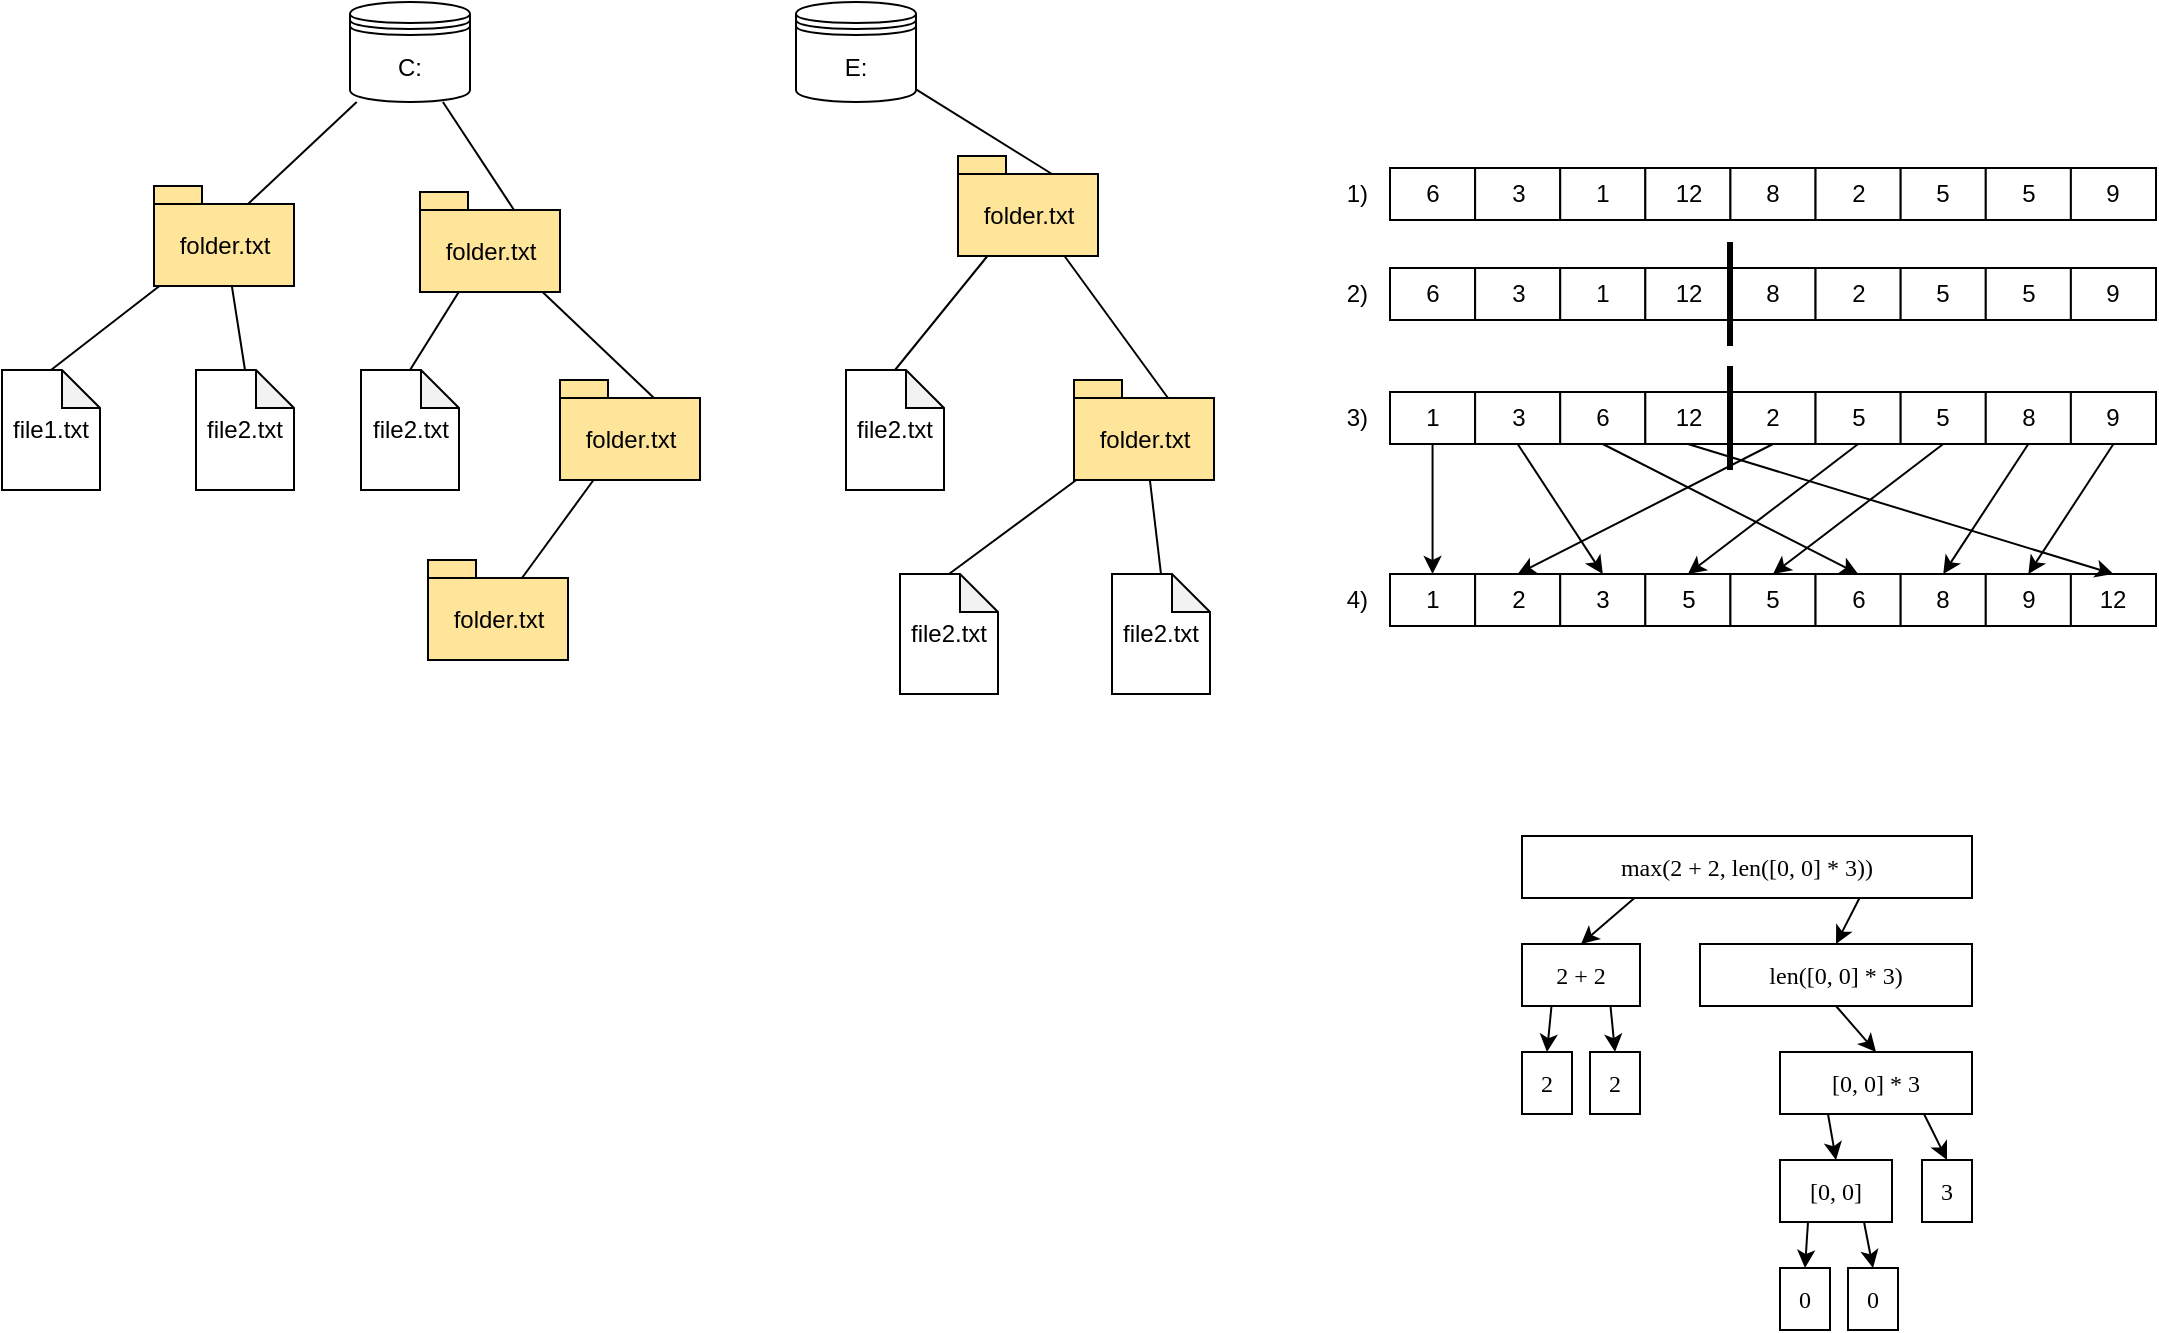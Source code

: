 <mxfile version="20.3.0" type="device"><diagram id="Kqp-wbyurNvhqNQ2ZwuA" name="Page-1"><mxGraphModel dx="496" dy="293" grid="0" gridSize="10" guides="1" tooltips="1" connect="1" arrows="1" fold="1" page="1" pageScale="1" pageWidth="1654" pageHeight="1169" math="0" shadow="0"><root><mxCell id="0"/><mxCell id="1" parent="0"/><mxCell id="avd5cv-5tq_weqtOihGV-2" value="C:" style="shape=datastore;whiteSpace=wrap;html=1;" parent="1" vertex="1"><mxGeometry x="307" y="150" width="60" height="50" as="geometry"/></mxCell><mxCell id="avd5cv-5tq_weqtOihGV-4" value="" style="endArrow=none;html=1;rounded=0;exitX=0;exitY=0;exitDx=47;exitDy=9;exitPerimeter=0;" parent="1" source="avd5cv-5tq_weqtOihGV-8" target="avd5cv-5tq_weqtOihGV-2" edge="1"><mxGeometry width="50" height="50" relative="1" as="geometry"><mxPoint x="236.0" y="263.233" as="sourcePoint"/><mxPoint x="410" y="290" as="targetPoint"/></mxGeometry></mxCell><mxCell id="avd5cv-5tq_weqtOihGV-5" value="E:" style="shape=datastore;whiteSpace=wrap;html=1;" parent="1" vertex="1"><mxGeometry x="530" y="150" width="60" height="50" as="geometry"/></mxCell><mxCell id="avd5cv-5tq_weqtOihGV-6" value="file1.txt" style="shape=note;whiteSpace=wrap;html=1;backgroundOutline=1;darkOpacity=0.05;size=19;" parent="1" vertex="1"><mxGeometry x="133" y="334" width="49" height="60" as="geometry"/></mxCell><mxCell id="avd5cv-5tq_weqtOihGV-7" value="" style="endArrow=none;html=1;rounded=0;entryX=0.5;entryY=0;entryDx=0;entryDy=0;entryPerimeter=0;" parent="1" source="avd5cv-5tq_weqtOihGV-8" target="avd5cv-5tq_weqtOihGV-6" edge="1"><mxGeometry width="50" height="50" relative="1" as="geometry"><mxPoint x="227.016" y="326" as="sourcePoint"/><mxPoint x="330" y="208.219" as="targetPoint"/></mxGeometry></mxCell><mxCell id="avd5cv-5tq_weqtOihGV-8" value="&lt;span style=&quot;font-weight: 400;&quot;&gt;folder.txt&lt;/span&gt;" style="shape=folder;fontStyle=1;spacingTop=10;tabWidth=24;tabHeight=9;tabPosition=left;html=1;fillColor=#FFE599;labelBackgroundColor=none;" parent="1" vertex="1"><mxGeometry x="209" y="242" width="70" height="50" as="geometry"/></mxCell><mxCell id="avd5cv-5tq_weqtOihGV-9" value="file2.txt" style="shape=note;whiteSpace=wrap;html=1;backgroundOutline=1;darkOpacity=0.05;size=19;" parent="1" vertex="1"><mxGeometry x="230" y="334" width="49" height="60" as="geometry"/></mxCell><mxCell id="avd5cv-5tq_weqtOihGV-10" value="" style="endArrow=none;html=1;rounded=0;entryX=0.5;entryY=0;entryDx=0;entryDy=0;entryPerimeter=0;" parent="1" source="avd5cv-5tq_weqtOihGV-8" target="avd5cv-5tq_weqtOihGV-9" edge="1"><mxGeometry width="50" height="50" relative="1" as="geometry"><mxPoint x="365.207" y="353.0" as="sourcePoint"/><mxPoint x="228" y="336" as="targetPoint"/></mxGeometry></mxCell><mxCell id="9w0uBHiccrknoIlohlko-1" value="&lt;span style=&quot;font-weight: 400;&quot;&gt;folder.txt&lt;/span&gt;" style="shape=folder;fontStyle=1;spacingTop=10;tabWidth=24;tabHeight=9;tabPosition=left;html=1;fillColor=#FFE599;labelBackgroundColor=none;" parent="1" vertex="1"><mxGeometry x="412" y="339" width="70" height="50" as="geometry"/></mxCell><mxCell id="9w0uBHiccrknoIlohlko-2" value="&lt;span style=&quot;font-weight: 400;&quot;&gt;folder.txt&lt;/span&gt;" style="shape=folder;fontStyle=1;spacingTop=10;tabWidth=24;tabHeight=9;tabPosition=left;html=1;fillColor=#FFE599;labelBackgroundColor=none;" parent="1" vertex="1"><mxGeometry x="342" y="245" width="70" height="50" as="geometry"/></mxCell><mxCell id="9w0uBHiccrknoIlohlko-3" value="&lt;span style=&quot;font-weight: 400;&quot;&gt;folder.txt&lt;/span&gt;" style="shape=folder;fontStyle=1;spacingTop=10;tabWidth=24;tabHeight=9;tabPosition=left;html=1;fillColor=#FFE599;labelBackgroundColor=none;" parent="1" vertex="1"><mxGeometry x="669" y="339" width="70" height="50" as="geometry"/></mxCell><mxCell id="9w0uBHiccrknoIlohlko-4" value="&lt;span style=&quot;font-weight: 400;&quot;&gt;folder.txt&lt;/span&gt;" style="shape=folder;fontStyle=1;spacingTop=10;tabWidth=24;tabHeight=9;tabPosition=left;html=1;fillColor=#FFE599;labelBackgroundColor=none;" parent="1" vertex="1"><mxGeometry x="346" y="429" width="70" height="50" as="geometry"/></mxCell><mxCell id="9w0uBHiccrknoIlohlko-5" value="&lt;span style=&quot;font-weight: 400;&quot;&gt;folder.txt&lt;/span&gt;" style="shape=folder;fontStyle=1;spacingTop=10;tabWidth=24;tabHeight=9;tabPosition=left;html=1;fillColor=#FFE599;labelBackgroundColor=none;" parent="1" vertex="1"><mxGeometry x="611" y="227" width="70" height="50" as="geometry"/></mxCell><mxCell id="9w0uBHiccrknoIlohlko-6" value="file2.txt" style="shape=note;whiteSpace=wrap;html=1;backgroundOutline=1;darkOpacity=0.05;size=19;" parent="1" vertex="1"><mxGeometry x="312.5" y="334" width="49" height="60" as="geometry"/></mxCell><mxCell id="9w0uBHiccrknoIlohlko-7" value="file2.txt" style="shape=note;whiteSpace=wrap;html=1;backgroundOutline=1;darkOpacity=0.05;size=19;" parent="1" vertex="1"><mxGeometry x="555" y="334" width="49" height="60" as="geometry"/></mxCell><mxCell id="9w0uBHiccrknoIlohlko-8" value="file2.txt" style="shape=note;whiteSpace=wrap;html=1;backgroundOutline=1;darkOpacity=0.05;size=19;" parent="1" vertex="1"><mxGeometry x="582" y="436" width="49" height="60" as="geometry"/></mxCell><mxCell id="9w0uBHiccrknoIlohlko-9" value="file2.txt" style="shape=note;whiteSpace=wrap;html=1;backgroundOutline=1;darkOpacity=0.05;size=19;" parent="1" vertex="1"><mxGeometry x="688" y="436" width="49" height="60" as="geometry"/></mxCell><mxCell id="9w0uBHiccrknoIlohlko-10" value="" style="endArrow=none;html=1;rounded=0;entryX=0.5;entryY=0;entryDx=0;entryDy=0;entryPerimeter=0;" parent="1" source="9w0uBHiccrknoIlohlko-2" target="9w0uBHiccrknoIlohlko-6" edge="1"><mxGeometry width="50" height="50" relative="1" as="geometry"><mxPoint x="262.449" y="301" as="sourcePoint"/><mxPoint x="254" y="404" as="targetPoint"/></mxGeometry></mxCell><mxCell id="9w0uBHiccrknoIlohlko-11" value="" style="endArrow=none;html=1;rounded=0;exitX=0;exitY=0;exitDx=47;exitDy=9;exitPerimeter=0;" parent="1" source="9w0uBHiccrknoIlohlko-2" target="avd5cv-5tq_weqtOihGV-2" edge="1"><mxGeometry width="50" height="50" relative="1" as="geometry"><mxPoint x="276.5" y="260" as="sourcePoint"/><mxPoint x="332.167" y="210" as="targetPoint"/></mxGeometry></mxCell><mxCell id="9w0uBHiccrknoIlohlko-12" value="" style="endArrow=none;html=1;rounded=0;exitX=0;exitY=0;exitDx=47;exitDy=9;exitPerimeter=0;" parent="1" source="9w0uBHiccrknoIlohlko-5" target="avd5cv-5tq_weqtOihGV-5" edge="1"><mxGeometry width="50" height="50" relative="1" as="geometry"><mxPoint x="659" y="241" as="sourcePoint"/><mxPoint x="363.456" y="210" as="targetPoint"/></mxGeometry></mxCell><mxCell id="9w0uBHiccrknoIlohlko-13" value="" style="endArrow=none;html=1;rounded=0;entryX=0.5;entryY=0;entryDx=0;entryDy=0;entryPerimeter=0;" parent="1" source="9w0uBHiccrknoIlohlko-5" target="9w0uBHiccrknoIlohlko-7" edge="1"><mxGeometry width="50" height="50" relative="1" as="geometry"><mxPoint x="645" y="274" as="sourcePoint"/><mxPoint x="600" y="203.673" as="targetPoint"/></mxGeometry></mxCell><mxCell id="9w0uBHiccrknoIlohlko-15" value="" style="endArrow=none;html=1;rounded=0;entryX=0;entryY=0;entryDx=47;entryDy=9;entryPerimeter=0;" parent="1" source="9w0uBHiccrknoIlohlko-2" target="9w0uBHiccrknoIlohlko-1" edge="1"><mxGeometry width="50" height="50" relative="1" as="geometry"><mxPoint x="400" y="290" as="sourcePoint"/><mxPoint x="365.5" y="355" as="targetPoint"/></mxGeometry></mxCell><mxCell id="9w0uBHiccrknoIlohlko-16" value="" style="endArrow=none;html=1;rounded=0;exitX=0;exitY=0;exitDx=47;exitDy=9;exitPerimeter=0;" parent="1" source="9w0uBHiccrknoIlohlko-4" target="9w0uBHiccrknoIlohlko-1" edge="1"><mxGeometry width="50" height="50" relative="1" as="geometry"><mxPoint x="435" y="499" as="sourcePoint"/><mxPoint x="487" y="380" as="targetPoint"/></mxGeometry></mxCell><mxCell id="9w0uBHiccrknoIlohlko-17" value="" style="endArrow=none;html=1;rounded=0;exitX=0.5;exitY=0;exitDx=0;exitDy=0;exitPerimeter=0;" parent="1" source="9w0uBHiccrknoIlohlko-8" target="9w0uBHiccrknoIlohlko-3" edge="1"><mxGeometry width="50" height="50" relative="1" as="geometry"><mxPoint x="428.0" y="510" as="sourcePoint"/><mxPoint x="464.693" y="421" as="targetPoint"/></mxGeometry></mxCell><mxCell id="9w0uBHiccrknoIlohlko-18" value="" style="endArrow=none;html=1;rounded=0;entryX=0;entryY=0;entryDx=47;entryDy=9;entryPerimeter=0;" parent="1" source="9w0uBHiccrknoIlohlko-5" target="9w0uBHiccrknoIlohlko-3" edge="1"><mxGeometry width="50" height="50" relative="1" as="geometry"><mxPoint x="645.387" y="287" as="sourcePoint"/><mxPoint x="633.5" y="315" as="targetPoint"/></mxGeometry></mxCell><mxCell id="9w0uBHiccrknoIlohlko-19" value="" style="endArrow=none;html=1;rounded=0;exitX=0.5;exitY=0;exitDx=0;exitDy=0;exitPerimeter=0;" parent="1" source="9w0uBHiccrknoIlohlko-9" target="9w0uBHiccrknoIlohlko-3" edge="1"><mxGeometry width="50" height="50" relative="1" as="geometry"><mxPoint x="824" y="445" as="sourcePoint"/><mxPoint x="752.723" y="429.0" as="targetPoint"/></mxGeometry></mxCell><mxCell id="mq0zGyY8o8RAVJUZPt5p-13" value="" style="group" vertex="1" connectable="0" parent="1"><mxGeometry x="827" y="233" width="383" height="26" as="geometry"/></mxCell><mxCell id="mq0zGyY8o8RAVJUZPt5p-4" value="6" style="rounded=0;whiteSpace=wrap;html=1;" vertex="1" parent="mq0zGyY8o8RAVJUZPt5p-13"><mxGeometry width="42.556" height="26" as="geometry"/></mxCell><mxCell id="mq0zGyY8o8RAVJUZPt5p-5" value="3" style="rounded=0;whiteSpace=wrap;html=1;" vertex="1" parent="mq0zGyY8o8RAVJUZPt5p-13"><mxGeometry x="42.556" width="42.556" height="26" as="geometry"/></mxCell><mxCell id="mq0zGyY8o8RAVJUZPt5p-6" value="1" style="rounded=0;whiteSpace=wrap;html=1;" vertex="1" parent="mq0zGyY8o8RAVJUZPt5p-13"><mxGeometry x="85.111" width="42.556" height="26" as="geometry"/></mxCell><mxCell id="mq0zGyY8o8RAVJUZPt5p-7" value="12" style="rounded=0;whiteSpace=wrap;html=1;" vertex="1" parent="mq0zGyY8o8RAVJUZPt5p-13"><mxGeometry x="127.667" width="42.556" height="26" as="geometry"/></mxCell><mxCell id="mq0zGyY8o8RAVJUZPt5p-8" value="8" style="rounded=0;whiteSpace=wrap;html=1;" vertex="1" parent="mq0zGyY8o8RAVJUZPt5p-13"><mxGeometry x="170.222" width="42.556" height="26" as="geometry"/></mxCell><mxCell id="mq0zGyY8o8RAVJUZPt5p-9" value="2" style="rounded=0;whiteSpace=wrap;html=1;" vertex="1" parent="mq0zGyY8o8RAVJUZPt5p-13"><mxGeometry x="212.778" width="42.556" height="26" as="geometry"/></mxCell><mxCell id="mq0zGyY8o8RAVJUZPt5p-10" value="5" style="rounded=0;whiteSpace=wrap;html=1;" vertex="1" parent="mq0zGyY8o8RAVJUZPt5p-13"><mxGeometry x="255.333" width="42.556" height="26" as="geometry"/></mxCell><mxCell id="mq0zGyY8o8RAVJUZPt5p-11" value="5" style="rounded=0;whiteSpace=wrap;html=1;" vertex="1" parent="mq0zGyY8o8RAVJUZPt5p-13"><mxGeometry x="297.889" width="42.556" height="26" as="geometry"/></mxCell><mxCell id="mq0zGyY8o8RAVJUZPt5p-12" value="9" style="rounded=0;whiteSpace=wrap;html=1;" vertex="1" parent="mq0zGyY8o8RAVJUZPt5p-13"><mxGeometry x="340.444" width="42.556" height="26" as="geometry"/></mxCell><mxCell id="mq0zGyY8o8RAVJUZPt5p-14" value="" style="group" vertex="1" connectable="0" parent="1"><mxGeometry x="827" y="283" width="383" height="26" as="geometry"/></mxCell><mxCell id="mq0zGyY8o8RAVJUZPt5p-15" value="6" style="rounded=0;whiteSpace=wrap;html=1;" vertex="1" parent="mq0zGyY8o8RAVJUZPt5p-14"><mxGeometry width="42.556" height="26" as="geometry"/></mxCell><mxCell id="mq0zGyY8o8RAVJUZPt5p-16" value="3" style="rounded=0;whiteSpace=wrap;html=1;" vertex="1" parent="mq0zGyY8o8RAVJUZPt5p-14"><mxGeometry x="42.556" width="42.556" height="26" as="geometry"/></mxCell><mxCell id="mq0zGyY8o8RAVJUZPt5p-17" value="1" style="rounded=0;whiteSpace=wrap;html=1;" vertex="1" parent="mq0zGyY8o8RAVJUZPt5p-14"><mxGeometry x="85.111" width="42.556" height="26" as="geometry"/></mxCell><mxCell id="mq0zGyY8o8RAVJUZPt5p-18" value="12" style="rounded=0;whiteSpace=wrap;html=1;" vertex="1" parent="mq0zGyY8o8RAVJUZPt5p-14"><mxGeometry x="127.667" width="42.556" height="26" as="geometry"/></mxCell><mxCell id="mq0zGyY8o8RAVJUZPt5p-19" value="8" style="rounded=0;whiteSpace=wrap;html=1;" vertex="1" parent="mq0zGyY8o8RAVJUZPt5p-14"><mxGeometry x="170.222" width="42.556" height="26" as="geometry"/></mxCell><mxCell id="mq0zGyY8o8RAVJUZPt5p-20" value="2" style="rounded=0;whiteSpace=wrap;html=1;" vertex="1" parent="mq0zGyY8o8RAVJUZPt5p-14"><mxGeometry x="212.778" width="42.556" height="26" as="geometry"/></mxCell><mxCell id="mq0zGyY8o8RAVJUZPt5p-21" value="5" style="rounded=0;whiteSpace=wrap;html=1;" vertex="1" parent="mq0zGyY8o8RAVJUZPt5p-14"><mxGeometry x="255.333" width="42.556" height="26" as="geometry"/></mxCell><mxCell id="mq0zGyY8o8RAVJUZPt5p-22" value="5" style="rounded=0;whiteSpace=wrap;html=1;" vertex="1" parent="mq0zGyY8o8RAVJUZPt5p-14"><mxGeometry x="297.889" width="42.556" height="26" as="geometry"/></mxCell><mxCell id="mq0zGyY8o8RAVJUZPt5p-23" value="9" style="rounded=0;whiteSpace=wrap;html=1;" vertex="1" parent="mq0zGyY8o8RAVJUZPt5p-14"><mxGeometry x="340.444" width="42.556" height="26" as="geometry"/></mxCell><mxCell id="mq0zGyY8o8RAVJUZPt5p-44" value="" style="endArrow=none;html=1;rounded=0;strokeColor=default;strokeWidth=3;" edge="1" parent="1"><mxGeometry width="50" height="50" relative="1" as="geometry"><mxPoint x="997" y="322" as="sourcePoint"/><mxPoint x="997" y="270" as="targetPoint"/></mxGeometry></mxCell><mxCell id="mq0zGyY8o8RAVJUZPt5p-45" value="1)" style="text;html=1;strokeColor=none;fillColor=none;align=right;verticalAlign=middle;whiteSpace=wrap;rounded=0;" vertex="1" parent="1"><mxGeometry x="795" y="231" width="23" height="30" as="geometry"/></mxCell><mxCell id="mq0zGyY8o8RAVJUZPt5p-46" value="2)" style="text;html=1;strokeColor=none;fillColor=none;align=right;verticalAlign=middle;whiteSpace=wrap;rounded=0;" vertex="1" parent="1"><mxGeometry x="795" y="281" width="23" height="30" as="geometry"/></mxCell><mxCell id="mq0zGyY8o8RAVJUZPt5p-47" value="" style="group" vertex="1" connectable="0" parent="1"><mxGeometry x="827" y="345" width="383" height="26" as="geometry"/></mxCell><mxCell id="mq0zGyY8o8RAVJUZPt5p-48" value="1" style="rounded=0;whiteSpace=wrap;html=1;" vertex="1" parent="mq0zGyY8o8RAVJUZPt5p-47"><mxGeometry width="42.556" height="26" as="geometry"/></mxCell><mxCell id="mq0zGyY8o8RAVJUZPt5p-49" value="3" style="rounded=0;whiteSpace=wrap;html=1;" vertex="1" parent="mq0zGyY8o8RAVJUZPt5p-47"><mxGeometry x="42.556" width="42.556" height="26" as="geometry"/></mxCell><mxCell id="mq0zGyY8o8RAVJUZPt5p-50" value="6" style="rounded=0;whiteSpace=wrap;html=1;" vertex="1" parent="mq0zGyY8o8RAVJUZPt5p-47"><mxGeometry x="85.111" width="42.556" height="26" as="geometry"/></mxCell><mxCell id="mq0zGyY8o8RAVJUZPt5p-51" value="12" style="rounded=0;whiteSpace=wrap;html=1;" vertex="1" parent="mq0zGyY8o8RAVJUZPt5p-47"><mxGeometry x="127.667" width="42.556" height="26" as="geometry"/></mxCell><mxCell id="mq0zGyY8o8RAVJUZPt5p-52" value="2" style="rounded=0;whiteSpace=wrap;html=1;" vertex="1" parent="mq0zGyY8o8RAVJUZPt5p-47"><mxGeometry x="170.222" width="42.556" height="26" as="geometry"/></mxCell><mxCell id="mq0zGyY8o8RAVJUZPt5p-53" value="5" style="rounded=0;whiteSpace=wrap;html=1;" vertex="1" parent="mq0zGyY8o8RAVJUZPt5p-47"><mxGeometry x="212.778" width="42.556" height="26" as="geometry"/></mxCell><mxCell id="mq0zGyY8o8RAVJUZPt5p-54" value="5" style="rounded=0;whiteSpace=wrap;html=1;" vertex="1" parent="mq0zGyY8o8RAVJUZPt5p-47"><mxGeometry x="255.333" width="42.556" height="26" as="geometry"/></mxCell><mxCell id="mq0zGyY8o8RAVJUZPt5p-55" value="8" style="rounded=0;whiteSpace=wrap;html=1;" vertex="1" parent="mq0zGyY8o8RAVJUZPt5p-47"><mxGeometry x="297.889" width="42.556" height="26" as="geometry"/></mxCell><mxCell id="mq0zGyY8o8RAVJUZPt5p-56" value="9" style="rounded=0;whiteSpace=wrap;html=1;" vertex="1" parent="mq0zGyY8o8RAVJUZPt5p-47"><mxGeometry x="340.444" width="42.556" height="26" as="geometry"/></mxCell><mxCell id="mq0zGyY8o8RAVJUZPt5p-57" value="" style="endArrow=none;html=1;rounded=0;strokeColor=default;strokeWidth=3;" edge="1" parent="1"><mxGeometry width="50" height="50" relative="1" as="geometry"><mxPoint x="997.0" y="384" as="sourcePoint"/><mxPoint x="997.0" y="332" as="targetPoint"/></mxGeometry></mxCell><mxCell id="mq0zGyY8o8RAVJUZPt5p-58" value="3)" style="text;html=1;strokeColor=none;fillColor=none;align=right;verticalAlign=middle;whiteSpace=wrap;rounded=0;" vertex="1" parent="1"><mxGeometry x="795" y="343" width="23" height="30" as="geometry"/></mxCell><mxCell id="mq0zGyY8o8RAVJUZPt5p-84" value="" style="group" vertex="1" connectable="0" parent="1"><mxGeometry x="827" y="436" width="383" height="26" as="geometry"/></mxCell><mxCell id="mq0zGyY8o8RAVJUZPt5p-85" value="1" style="rounded=0;whiteSpace=wrap;html=1;" vertex="1" parent="mq0zGyY8o8RAVJUZPt5p-84"><mxGeometry width="42.556" height="26" as="geometry"/></mxCell><mxCell id="mq0zGyY8o8RAVJUZPt5p-86" value="2" style="rounded=0;whiteSpace=wrap;html=1;" vertex="1" parent="mq0zGyY8o8RAVJUZPt5p-84"><mxGeometry x="42.556" width="42.556" height="26" as="geometry"/></mxCell><mxCell id="mq0zGyY8o8RAVJUZPt5p-87" value="3" style="rounded=0;whiteSpace=wrap;html=1;" vertex="1" parent="mq0zGyY8o8RAVJUZPt5p-84"><mxGeometry x="85.111" width="42.556" height="26" as="geometry"/></mxCell><mxCell id="mq0zGyY8o8RAVJUZPt5p-88" value="5" style="rounded=0;whiteSpace=wrap;html=1;" vertex="1" parent="mq0zGyY8o8RAVJUZPt5p-84"><mxGeometry x="127.667" width="42.556" height="26" as="geometry"/></mxCell><mxCell id="mq0zGyY8o8RAVJUZPt5p-89" value="5" style="rounded=0;whiteSpace=wrap;html=1;" vertex="1" parent="mq0zGyY8o8RAVJUZPt5p-84"><mxGeometry x="170.222" width="42.556" height="26" as="geometry"/></mxCell><mxCell id="mq0zGyY8o8RAVJUZPt5p-90" value="6" style="rounded=0;whiteSpace=wrap;html=1;" vertex="1" parent="mq0zGyY8o8RAVJUZPt5p-84"><mxGeometry x="212.778" width="42.556" height="26" as="geometry"/></mxCell><mxCell id="mq0zGyY8o8RAVJUZPt5p-91" value="8" style="rounded=0;whiteSpace=wrap;html=1;" vertex="1" parent="mq0zGyY8o8RAVJUZPt5p-84"><mxGeometry x="255.333" width="42.556" height="26" as="geometry"/></mxCell><mxCell id="mq0zGyY8o8RAVJUZPt5p-92" value="9" style="rounded=0;whiteSpace=wrap;html=1;" vertex="1" parent="mq0zGyY8o8RAVJUZPt5p-84"><mxGeometry x="297.889" width="42.556" height="26" as="geometry"/></mxCell><mxCell id="mq0zGyY8o8RAVJUZPt5p-93" value="12" style="rounded=0;whiteSpace=wrap;html=1;" vertex="1" parent="mq0zGyY8o8RAVJUZPt5p-84"><mxGeometry x="340.444" width="42.556" height="26" as="geometry"/></mxCell><mxCell id="mq0zGyY8o8RAVJUZPt5p-95" value="4)" style="text;html=1;strokeColor=none;fillColor=none;align=right;verticalAlign=middle;whiteSpace=wrap;rounded=0;" vertex="1" parent="1"><mxGeometry x="795" y="434" width="23" height="30" as="geometry"/></mxCell><mxCell id="mq0zGyY8o8RAVJUZPt5p-96" value="" style="endArrow=classic;html=1;rounded=0;strokeColor=default;strokeWidth=1;exitX=0.5;exitY=1;exitDx=0;exitDy=0;entryX=0.5;entryY=0;entryDx=0;entryDy=0;" edge="1" parent="1" source="mq0zGyY8o8RAVJUZPt5p-48" target="mq0zGyY8o8RAVJUZPt5p-85"><mxGeometry width="50" height="50" relative="1" as="geometry"><mxPoint x="974" y="458" as="sourcePoint"/><mxPoint x="1024" y="408" as="targetPoint"/></mxGeometry></mxCell><mxCell id="mq0zGyY8o8RAVJUZPt5p-97" value="" style="endArrow=classic;html=1;rounded=0;strokeColor=default;strokeWidth=1;exitX=0.5;exitY=1;exitDx=0;exitDy=0;entryX=0.5;entryY=0;entryDx=0;entryDy=0;" edge="1" parent="1" source="mq0zGyY8o8RAVJUZPt5p-52" target="mq0zGyY8o8RAVJUZPt5p-86"><mxGeometry width="50" height="50" relative="1" as="geometry"><mxPoint x="858.278" y="381" as="sourcePoint"/><mxPoint x="858.278" y="446" as="targetPoint"/></mxGeometry></mxCell><mxCell id="mq0zGyY8o8RAVJUZPt5p-98" value="" style="endArrow=classic;html=1;rounded=0;strokeColor=default;strokeWidth=1;exitX=0.5;exitY=1;exitDx=0;exitDy=0;entryX=0.5;entryY=0;entryDx=0;entryDy=0;" edge="1" parent="1" source="mq0zGyY8o8RAVJUZPt5p-49" target="mq0zGyY8o8RAVJUZPt5p-87"><mxGeometry width="50" height="50" relative="1" as="geometry"><mxPoint x="1028.5" y="381" as="sourcePoint"/><mxPoint x="900.833" y="446" as="targetPoint"/></mxGeometry></mxCell><mxCell id="mq0zGyY8o8RAVJUZPt5p-99" value="" style="endArrow=classic;html=1;rounded=0;strokeColor=default;strokeWidth=1;exitX=0.5;exitY=1;exitDx=0;exitDy=0;entryX=0.5;entryY=0;entryDx=0;entryDy=0;" edge="1" parent="1" source="mq0zGyY8o8RAVJUZPt5p-53" target="mq0zGyY8o8RAVJUZPt5p-88"><mxGeometry width="50" height="50" relative="1" as="geometry"><mxPoint x="900.833" y="381" as="sourcePoint"/><mxPoint x="943.389" y="446" as="targetPoint"/></mxGeometry></mxCell><mxCell id="mq0zGyY8o8RAVJUZPt5p-100" value="" style="endArrow=classic;html=1;rounded=0;strokeColor=default;strokeWidth=1;exitX=0.5;exitY=1;exitDx=0;exitDy=0;entryX=0.5;entryY=0;entryDx=0;entryDy=0;" edge="1" parent="1" source="mq0zGyY8o8RAVJUZPt5p-54" target="mq0zGyY8o8RAVJUZPt5p-89"><mxGeometry width="50" height="50" relative="1" as="geometry"><mxPoint x="1071.056" y="381" as="sourcePoint"/><mxPoint x="985.944" y="446" as="targetPoint"/></mxGeometry></mxCell><mxCell id="mq0zGyY8o8RAVJUZPt5p-101" value="" style="endArrow=classic;html=1;rounded=0;strokeColor=default;strokeWidth=1;exitX=0.5;exitY=1;exitDx=0;exitDy=0;entryX=0.5;entryY=0;entryDx=0;entryDy=0;" edge="1" parent="1" source="mq0zGyY8o8RAVJUZPt5p-50" target="mq0zGyY8o8RAVJUZPt5p-90"><mxGeometry width="50" height="50" relative="1" as="geometry"><mxPoint x="1113.611" y="381" as="sourcePoint"/><mxPoint x="1028.5" y="446" as="targetPoint"/></mxGeometry></mxCell><mxCell id="mq0zGyY8o8RAVJUZPt5p-102" value="" style="endArrow=classic;html=1;rounded=0;strokeColor=default;strokeWidth=1;exitX=0.5;exitY=1;exitDx=0;exitDy=0;entryX=0.5;entryY=0;entryDx=0;entryDy=0;" edge="1" parent="1" source="mq0zGyY8o8RAVJUZPt5p-55" target="mq0zGyY8o8RAVJUZPt5p-91"><mxGeometry width="50" height="50" relative="1" as="geometry"><mxPoint x="1113.611" y="381" as="sourcePoint"/><mxPoint x="1028.5" y="446" as="targetPoint"/></mxGeometry></mxCell><mxCell id="mq0zGyY8o8RAVJUZPt5p-103" value="" style="endArrow=classic;html=1;rounded=0;strokeColor=default;strokeWidth=1;exitX=0.5;exitY=1;exitDx=0;exitDy=0;entryX=0.5;entryY=0;entryDx=0;entryDy=0;" edge="1" parent="1" source="mq0zGyY8o8RAVJUZPt5p-56" target="mq0zGyY8o8RAVJUZPt5p-92"><mxGeometry width="50" height="50" relative="1" as="geometry"><mxPoint x="1156.167" y="381" as="sourcePoint"/><mxPoint x="1113.611" y="446" as="targetPoint"/></mxGeometry></mxCell><mxCell id="mq0zGyY8o8RAVJUZPt5p-104" value="" style="endArrow=classic;html=1;rounded=0;strokeColor=default;strokeWidth=1;exitX=0.5;exitY=1;exitDx=0;exitDy=0;entryX=0.5;entryY=0;entryDx=0;entryDy=0;" edge="1" parent="1" source="mq0zGyY8o8RAVJUZPt5p-51" target="mq0zGyY8o8RAVJUZPt5p-93"><mxGeometry width="50" height="50" relative="1" as="geometry"><mxPoint x="943.389" y="381" as="sourcePoint"/><mxPoint x="1071.056" y="446" as="targetPoint"/></mxGeometry></mxCell><mxCell id="mq0zGyY8o8RAVJUZPt5p-105" value="max(2 + 2, len([0, 0] * 3))" style="rounded=0;whiteSpace=wrap;html=1;fontFamily=Lucida Console;" vertex="1" parent="1"><mxGeometry x="893" y="567" width="225" height="31" as="geometry"/></mxCell><mxCell id="mq0zGyY8o8RAVJUZPt5p-106" value="2 + 2" style="rounded=0;whiteSpace=wrap;html=1;fontFamily=Lucida Console;" vertex="1" parent="1"><mxGeometry x="893" y="621" width="59" height="31" as="geometry"/></mxCell><mxCell id="mq0zGyY8o8RAVJUZPt5p-107" value="" style="endArrow=classic;html=1;rounded=0;strokeColor=default;strokeWidth=1;fontFamily=Lucida Console;exitX=0.25;exitY=1;exitDx=0;exitDy=0;entryX=0.5;entryY=0;entryDx=0;entryDy=0;" edge="1" parent="1" source="mq0zGyY8o8RAVJUZPt5p-105" target="mq0zGyY8o8RAVJUZPt5p-106"><mxGeometry width="50" height="50" relative="1" as="geometry"><mxPoint x="1047" y="626" as="sourcePoint"/><mxPoint x="1097" y="576" as="targetPoint"/></mxGeometry></mxCell><mxCell id="mq0zGyY8o8RAVJUZPt5p-108" value="len([0, 0] * 3)" style="rounded=0;whiteSpace=wrap;html=1;fontFamily=Lucida Console;" vertex="1" parent="1"><mxGeometry x="982" y="621" width="136" height="31" as="geometry"/></mxCell><mxCell id="mq0zGyY8o8RAVJUZPt5p-109" value="" style="endArrow=classic;html=1;rounded=0;strokeColor=default;strokeWidth=1;fontFamily=Lucida Console;exitX=0.75;exitY=1;exitDx=0;exitDy=0;entryX=0.5;entryY=0;entryDx=0;entryDy=0;" edge="1" parent="1" source="mq0zGyY8o8RAVJUZPt5p-105" target="mq0zGyY8o8RAVJUZPt5p-108"><mxGeometry width="50" height="50" relative="1" as="geometry"><mxPoint x="959.25" y="608" as="sourcePoint"/><mxPoint x="932.5" y="631" as="targetPoint"/></mxGeometry></mxCell><mxCell id="mq0zGyY8o8RAVJUZPt5p-110" value="2" style="rounded=0;whiteSpace=wrap;html=1;fontFamily=Lucida Console;" vertex="1" parent="1"><mxGeometry x="893" y="675" width="25" height="31" as="geometry"/></mxCell><mxCell id="mq0zGyY8o8RAVJUZPt5p-111" value="" style="endArrow=classic;html=1;rounded=0;strokeColor=default;strokeWidth=1;fontFamily=Lucida Console;exitX=0.25;exitY=1;exitDx=0;exitDy=0;entryX=0.5;entryY=0;entryDx=0;entryDy=0;" edge="1" parent="1" source="mq0zGyY8o8RAVJUZPt5p-106" target="mq0zGyY8o8RAVJUZPt5p-110"><mxGeometry width="50" height="50" relative="1" as="geometry"><mxPoint x="959.25" y="608" as="sourcePoint"/><mxPoint x="932.5" y="631" as="targetPoint"/></mxGeometry></mxCell><mxCell id="mq0zGyY8o8RAVJUZPt5p-112" value="2" style="rounded=0;whiteSpace=wrap;html=1;fontFamily=Lucida Console;" vertex="1" parent="1"><mxGeometry x="927" y="675" width="25" height="31" as="geometry"/></mxCell><mxCell id="mq0zGyY8o8RAVJUZPt5p-113" value="" style="endArrow=classic;html=1;rounded=0;strokeColor=default;strokeWidth=1;fontFamily=Lucida Console;exitX=0.75;exitY=1;exitDx=0;exitDy=0;entryX=0.5;entryY=0;entryDx=0;entryDy=0;" edge="1" parent="1" source="mq0zGyY8o8RAVJUZPt5p-106" target="mq0zGyY8o8RAVJUZPt5p-112"><mxGeometry width="50" height="50" relative="1" as="geometry"><mxPoint x="917.75" y="662" as="sourcePoint"/><mxPoint x="915.5" y="685" as="targetPoint"/></mxGeometry></mxCell><mxCell id="mq0zGyY8o8RAVJUZPt5p-114" value="[0, 0] * 3" style="rounded=0;whiteSpace=wrap;html=1;fontFamily=Lucida Console;" vertex="1" parent="1"><mxGeometry x="1022" y="675" width="96" height="31" as="geometry"/></mxCell><mxCell id="mq0zGyY8o8RAVJUZPt5p-115" value="" style="endArrow=classic;html=1;rounded=0;strokeColor=default;strokeWidth=1;fontFamily=Lucida Console;exitX=0.5;exitY=1;exitDx=0;exitDy=0;entryX=0.5;entryY=0;entryDx=0;entryDy=0;" edge="1" parent="1" source="mq0zGyY8o8RAVJUZPt5p-108" target="mq0zGyY8o8RAVJUZPt5p-114"><mxGeometry width="50" height="50" relative="1" as="geometry"><mxPoint x="947.25" y="662" as="sourcePoint"/><mxPoint x="949.5" y="685" as="targetPoint"/></mxGeometry></mxCell><mxCell id="mq0zGyY8o8RAVJUZPt5p-116" value="[0, 0]" style="rounded=0;whiteSpace=wrap;html=1;fontFamily=Lucida Console;" vertex="1" parent="1"><mxGeometry x="1022" y="729" width="56" height="31" as="geometry"/></mxCell><mxCell id="mq0zGyY8o8RAVJUZPt5p-117" value="3" style="rounded=0;whiteSpace=wrap;html=1;fontFamily=Lucida Console;" vertex="1" parent="1"><mxGeometry x="1093" y="729" width="25" height="31" as="geometry"/></mxCell><mxCell id="mq0zGyY8o8RAVJUZPt5p-118" value="" style="endArrow=classic;html=1;rounded=0;strokeColor=default;strokeWidth=1;fontFamily=Lucida Console;exitX=0.75;exitY=1;exitDx=0;exitDy=0;entryX=0.5;entryY=0;entryDx=0;entryDy=0;" edge="1" parent="1" source="mq0zGyY8o8RAVJUZPt5p-114" target="mq0zGyY8o8RAVJUZPt5p-117"><mxGeometry width="50" height="50" relative="1" as="geometry"><mxPoint x="1060" y="662" as="sourcePoint"/><mxPoint x="1080" y="685" as="targetPoint"/></mxGeometry></mxCell><mxCell id="mq0zGyY8o8RAVJUZPt5p-119" value="" style="endArrow=classic;html=1;rounded=0;strokeColor=default;strokeWidth=1;fontFamily=Lucida Console;exitX=0.25;exitY=1;exitDx=0;exitDy=0;entryX=0.5;entryY=0;entryDx=0;entryDy=0;" edge="1" parent="1" source="mq0zGyY8o8RAVJUZPt5p-114" target="mq0zGyY8o8RAVJUZPt5p-116"><mxGeometry width="50" height="50" relative="1" as="geometry"><mxPoint x="1104" y="716" as="sourcePoint"/><mxPoint x="1115.5" y="739" as="targetPoint"/></mxGeometry></mxCell><mxCell id="mq0zGyY8o8RAVJUZPt5p-121" value="0" style="rounded=0;whiteSpace=wrap;html=1;fontFamily=Lucida Console;" vertex="1" parent="1"><mxGeometry x="1022" y="783" width="25" height="31" as="geometry"/></mxCell><mxCell id="mq0zGyY8o8RAVJUZPt5p-122" value="" style="endArrow=classic;html=1;rounded=0;strokeColor=default;strokeWidth=1;fontFamily=Lucida Console;exitX=0.25;exitY=1;exitDx=0;exitDy=0;entryX=0.5;entryY=0;entryDx=0;entryDy=0;" edge="1" target="mq0zGyY8o8RAVJUZPt5p-121" parent="1" source="mq0zGyY8o8RAVJUZPt5p-116"><mxGeometry width="50" height="50" relative="1" as="geometry"><mxPoint x="1036.75" y="760" as="sourcePoint"/><mxPoint x="1061.5" y="739" as="targetPoint"/></mxGeometry></mxCell><mxCell id="mq0zGyY8o8RAVJUZPt5p-123" value="0" style="rounded=0;whiteSpace=wrap;html=1;fontFamily=Lucida Console;" vertex="1" parent="1"><mxGeometry x="1056" y="783" width="25" height="31" as="geometry"/></mxCell><mxCell id="mq0zGyY8o8RAVJUZPt5p-124" value="" style="endArrow=classic;html=1;rounded=0;strokeColor=default;strokeWidth=1;fontFamily=Lucida Console;exitX=0.75;exitY=1;exitDx=0;exitDy=0;entryX=0.5;entryY=0;entryDx=0;entryDy=0;" edge="1" target="mq0zGyY8o8RAVJUZPt5p-123" parent="1" source="mq0zGyY8o8RAVJUZPt5p-116"><mxGeometry width="50" height="50" relative="1" as="geometry"><mxPoint x="1066.25" y="760" as="sourcePoint"/><mxPoint x="1044.5" y="793" as="targetPoint"/></mxGeometry></mxCell></root></mxGraphModel></diagram></mxfile>